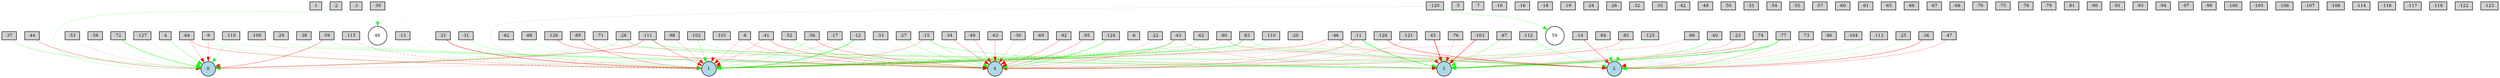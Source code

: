 digraph {
	node [fontsize=9 height=0.2 shape=circle width=0.2]
	-1 [fillcolor=lightgray shape=box style=filled]
	-2 [fillcolor=lightgray shape=box style=filled]
	-3 [fillcolor=lightgray shape=box style=filled]
	-4 [fillcolor=lightgray shape=box style=filled]
	-5 [fillcolor=lightgray shape=box style=filled]
	-6 [fillcolor=lightgray shape=box style=filled]
	-7 [fillcolor=lightgray shape=box style=filled]
	-8 [fillcolor=lightgray shape=box style=filled]
	-9 [fillcolor=lightgray shape=box style=filled]
	-10 [fillcolor=lightgray shape=box style=filled]
	-11 [fillcolor=lightgray shape=box style=filled]
	-12 [fillcolor=lightgray shape=box style=filled]
	-13 [fillcolor=lightgray shape=box style=filled]
	-14 [fillcolor=lightgray shape=box style=filled]
	-15 [fillcolor=lightgray shape=box style=filled]
	-16 [fillcolor=lightgray shape=box style=filled]
	-17 [fillcolor=lightgray shape=box style=filled]
	-18 [fillcolor=lightgray shape=box style=filled]
	-19 [fillcolor=lightgray shape=box style=filled]
	-20 [fillcolor=lightgray shape=box style=filled]
	-21 [fillcolor=lightgray shape=box style=filled]
	-22 [fillcolor=lightgray shape=box style=filled]
	-23 [fillcolor=lightgray shape=box style=filled]
	-24 [fillcolor=lightgray shape=box style=filled]
	-25 [fillcolor=lightgray shape=box style=filled]
	-26 [fillcolor=lightgray shape=box style=filled]
	-27 [fillcolor=lightgray shape=box style=filled]
	-28 [fillcolor=lightgray shape=box style=filled]
	-29 [fillcolor=lightgray shape=box style=filled]
	-30 [fillcolor=lightgray shape=box style=filled]
	-31 [fillcolor=lightgray shape=box style=filled]
	-32 [fillcolor=lightgray shape=box style=filled]
	-33 [fillcolor=lightgray shape=box style=filled]
	-34 [fillcolor=lightgray shape=box style=filled]
	-35 [fillcolor=lightgray shape=box style=filled]
	-36 [fillcolor=lightgray shape=box style=filled]
	-37 [fillcolor=lightgray shape=box style=filled]
	-38 [fillcolor=lightgray shape=box style=filled]
	-39 [fillcolor=lightgray shape=box style=filled]
	-40 [fillcolor=lightgray shape=box style=filled]
	-41 [fillcolor=lightgray shape=box style=filled]
	-42 [fillcolor=lightgray shape=box style=filled]
	-43 [fillcolor=lightgray shape=box style=filled]
	-44 [fillcolor=lightgray shape=box style=filled]
	-45 [fillcolor=lightgray shape=box style=filled]
	-46 [fillcolor=lightgray shape=box style=filled]
	-47 [fillcolor=lightgray shape=box style=filled]
	-48 [fillcolor=lightgray shape=box style=filled]
	-49 [fillcolor=lightgray shape=box style=filled]
	-50 [fillcolor=lightgray shape=box style=filled]
	-51 [fillcolor=lightgray shape=box style=filled]
	-52 [fillcolor=lightgray shape=box style=filled]
	-53 [fillcolor=lightgray shape=box style=filled]
	-54 [fillcolor=lightgray shape=box style=filled]
	-55 [fillcolor=lightgray shape=box style=filled]
	-56 [fillcolor=lightgray shape=box style=filled]
	-57 [fillcolor=lightgray shape=box style=filled]
	-58 [fillcolor=lightgray shape=box style=filled]
	-59 [fillcolor=lightgray shape=box style=filled]
	-60 [fillcolor=lightgray shape=box style=filled]
	-61 [fillcolor=lightgray shape=box style=filled]
	-62 [fillcolor=lightgray shape=box style=filled]
	-63 [fillcolor=lightgray shape=box style=filled]
	-64 [fillcolor=lightgray shape=box style=filled]
	-65 [fillcolor=lightgray shape=box style=filled]
	-66 [fillcolor=lightgray shape=box style=filled]
	-67 [fillcolor=lightgray shape=box style=filled]
	-68 [fillcolor=lightgray shape=box style=filled]
	-69 [fillcolor=lightgray shape=box style=filled]
	-70 [fillcolor=lightgray shape=box style=filled]
	-71 [fillcolor=lightgray shape=box style=filled]
	-72 [fillcolor=lightgray shape=box style=filled]
	-73 [fillcolor=lightgray shape=box style=filled]
	-74 [fillcolor=lightgray shape=box style=filled]
	-75 [fillcolor=lightgray shape=box style=filled]
	-76 [fillcolor=lightgray shape=box style=filled]
	-77 [fillcolor=lightgray shape=box style=filled]
	-78 [fillcolor=lightgray shape=box style=filled]
	-79 [fillcolor=lightgray shape=box style=filled]
	-80 [fillcolor=lightgray shape=box style=filled]
	-81 [fillcolor=lightgray shape=box style=filled]
	-82 [fillcolor=lightgray shape=box style=filled]
	-83 [fillcolor=lightgray shape=box style=filled]
	-84 [fillcolor=lightgray shape=box style=filled]
	-85 [fillcolor=lightgray shape=box style=filled]
	-86 [fillcolor=lightgray shape=box style=filled]
	-87 [fillcolor=lightgray shape=box style=filled]
	-88 [fillcolor=lightgray shape=box style=filled]
	-89 [fillcolor=lightgray shape=box style=filled]
	-90 [fillcolor=lightgray shape=box style=filled]
	-91 [fillcolor=lightgray shape=box style=filled]
	-92 [fillcolor=lightgray shape=box style=filled]
	-93 [fillcolor=lightgray shape=box style=filled]
	-94 [fillcolor=lightgray shape=box style=filled]
	-95 [fillcolor=lightgray shape=box style=filled]
	-96 [fillcolor=lightgray shape=box style=filled]
	-97 [fillcolor=lightgray shape=box style=filled]
	-98 [fillcolor=lightgray shape=box style=filled]
	-99 [fillcolor=lightgray shape=box style=filled]
	-100 [fillcolor=lightgray shape=box style=filled]
	-101 [fillcolor=lightgray shape=box style=filled]
	-102 [fillcolor=lightgray shape=box style=filled]
	-103 [fillcolor=lightgray shape=box style=filled]
	-104 [fillcolor=lightgray shape=box style=filled]
	-105 [fillcolor=lightgray shape=box style=filled]
	-106 [fillcolor=lightgray shape=box style=filled]
	-107 [fillcolor=lightgray shape=box style=filled]
	-108 [fillcolor=lightgray shape=box style=filled]
	-109 [fillcolor=lightgray shape=box style=filled]
	-110 [fillcolor=lightgray shape=box style=filled]
	-111 [fillcolor=lightgray shape=box style=filled]
	-112 [fillcolor=lightgray shape=box style=filled]
	-113 [fillcolor=lightgray shape=box style=filled]
	-114 [fillcolor=lightgray shape=box style=filled]
	-115 [fillcolor=lightgray shape=box style=filled]
	-116 [fillcolor=lightgray shape=box style=filled]
	-117 [fillcolor=lightgray shape=box style=filled]
	-118 [fillcolor=lightgray shape=box style=filled]
	-119 [fillcolor=lightgray shape=box style=filled]
	-120 [fillcolor=lightgray shape=box style=filled]
	-121 [fillcolor=lightgray shape=box style=filled]
	-122 [fillcolor=lightgray shape=box style=filled]
	-123 [fillcolor=lightgray shape=box style=filled]
	-124 [fillcolor=lightgray shape=box style=filled]
	-125 [fillcolor=lightgray shape=box style=filled]
	-126 [fillcolor=lightgray shape=box style=filled]
	-127 [fillcolor=lightgray shape=box style=filled]
	-128 [fillcolor=lightgray shape=box style=filled]
	0 [fillcolor=lightblue style=filled]
	1 [fillcolor=lightblue style=filled]
	2 [fillcolor=lightblue style=filled]
	3 [fillcolor=lightblue style=filled]
	4 [fillcolor=lightblue style=filled]
	48 [fillcolor=white style=filled]
	59 [fillcolor=white style=filled]
	-14 -> 2 [color=red penwidth=0.5606573340062353 style=solid]
	-23 -> 3 [color=red penwidth=0.2187068769415415 style=solid]
	-112 -> 2 [color=green penwidth=0.4036350202018879 style=solid]
	-41 -> 1 [color=red penwidth=0.2572358201651047 style=solid]
	-13 -> 1 [color=green penwidth=0.12469524144830438 style=solid]
	-124 -> 4 [color=green penwidth=0.6733725270699343 style=solid]
	-103 -> 3 [color=red penwidth=0.7205956099094413 style=solid]
	-22 -> 4 [color=red penwidth=0.1761928343248398 style=solid]
	-72 -> 0 [color=green penwidth=0.7676261032421027 style=solid]
	-20 -> 2 [color=red penwidth=0.1378927212449345 style=solid]
	-46 -> 3 [color=green penwidth=0.2503746682658335 style=solid]
	-59 -> 4 [color=green penwidth=0.2616006483466774 style=solid]
	-74 -> 3 [color=red penwidth=0.4512827617024415 style=solid]
	-47 -> 2 [color=red penwidth=0.333751719538375 style=solid]
	-33 -> 4 [color=green penwidth=0.17123990361712355 style=solid]
	-15 -> 3 [color=green penwidth=0.4509996806526808 style=solid]
	-27 -> 4 [color=green penwidth=0.36693411058868464 style=solid]
	-14 -> 4 [color=green penwidth=0.24776980461306183 style=solid]
	-83 -> 2 [color=green penwidth=0.3755311314311258 style=solid]
	-37 -> 0 [color=green penwidth=0.3971693975001698 style=solid]
	-56 -> 4 [color=red penwidth=0.47468214802839137 style=solid]
	-103 -> 1 [color=red penwidth=0.1698715938645456 style=solid]
	-69 -> 4 [color=red penwidth=0.5679309417045826 style=dotted]
	-119 -> 4 [color=green penwidth=0.1704757127172437 style=solid]
	-98 -> 1 [color=red penwidth=0.24513448835703142 style=solid]
	-101 -> 4 [color=red penwidth=0.13111077756155157 style=solid]
	-112 -> 4 [color=red penwidth=0.10030727668435481 style=solid]
	-56 -> 1 [color=green penwidth=0.3883016845238103 style=solid]
	-103 -> 2 [color=green penwidth=0.3132824666334124 style=dotted]
	-73 -> 2 [color=red penwidth=0.4903237426349444 style=dotted]
	-126 -> 0 [color=green penwidth=0.10900874374465906 style=solid]
	-85 -> 4 [color=red penwidth=0.37678690596629105 style=solid]
	-76 -> 3 [color=red penwidth=0.23951544832598534 style=solid]
	-23 -> 2 [color=red penwidth=0.39598897566325175 style=dotted]
	-31 -> 1 [color=green penwidth=0.3318303325420541 style=solid]
	-71 -> 3 [color=red penwidth=0.18653314582694752 style=solid]
	-84 -> 4 [color=green penwidth=0.25689515914730465 style=solid]
	-30 -> 4 [color=red penwidth=0.20487278534569547 style=solid]
	-8 -> 1 [color=red penwidth=0.28165476332464523 style=solid]
	-92 -> 4 [color=red penwidth=0.42110725219452183 style=solid]
	-121 -> 4 [color=red penwidth=0.21937319345285522 style=solid]
	-111 -> 1 [color=red penwidth=0.47296299890497795 style=solid]
	-110 -> 1 [color=green penwidth=0.3182901674331293 style=solid]
	-39 -> 1 [color=green penwidth=0.3168083458803931 style=dotted]
	-46 -> 2 [color=red penwidth=0.3258932608009933 style=solid]
	-86 -> 2 [color=red penwidth=0.18406197147272754 style=solid]
	-15 -> 1 [color=red penwidth=0.3496105463366177 style=solid]
	-64 -> 0 [color=red penwidth=0.32595971188706435 style=solid]
	-62 -> 2 [color=green penwidth=0.5765213874360755 style=dotted]
	-83 -> 1 [color=green penwidth=0.8510109134321469 style=solid]
	-85 -> 2 [color=green penwidth=0.2590795233698813 style=solid]
	-110 -> 2 [color=green penwidth=0.3976018536251382 style=dotted]
	-64 -> 1 [color=red penwidth=0.40945422228465456 style=solid]
	-62 -> 1 [color=green penwidth=0.4072829223817418 style=solid]
	-46 -> 4 [color=red penwidth=0.15128371635634338 style=solid]
	-104 -> 2 [color=green penwidth=0.2020300440419726 style=solid]
	-29 -> 0 [color=red penwidth=0.12445182100743107 style=dotted]
	-38 -> 4 [color=green penwidth=0.20574053572534878 style=solid]
	-11 -> 4 [color=red penwidth=0.37874402261431717 style=solid]
	-96 -> 4 [color=red penwidth=0.21100747119287983 style=solid]
	-40 -> 3 [color=green penwidth=0.500916125989416 style=solid]
	-111 -> 2 [color=green penwidth=0.4840708666876896 style=solid]
	-88 -> 1 [color=green penwidth=0.17919805945275608 style=solid]
	-9 -> 0 [color=red penwidth=0.30764176239539887 style=solid]
	-119 -> 0 [color=green penwidth=0.24510224523307672 style=solid]
	-59 -> 0 [color=red penwidth=0.5332661572298097 style=solid]
	-113 -> 2 [color=green penwidth=0.29285715605466667 style=solid]
	-43 -> 4 [color=red penwidth=0.27258420097917935 style=solid]
	-8 -> 4 [color=red penwidth=0.34341190640490005 style=solid]
	-58 -> 0 [color=green penwidth=0.10650106991255087 style=solid]
	-87 -> 3 [color=green penwidth=0.40629010476390826 style=solid]
	-102 -> 4 [color=green penwidth=0.15233730642102908 style=solid]
	-9 -> 1 [color=green penwidth=0.21525126045145407 style=solid]
	-63 -> 4 [color=red penwidth=0.40918131359797705 style=solid]
	-120 -> 4 [color=green penwidth=0.22058900432086642 style=dotted]
	-43 -> 3 [color=red penwidth=0.23551791390319943 style=solid]
	-29 -> 4 [color=green penwidth=0.23766943169232416 style=solid]
	-111 -> 0 [color=red penwidth=0.55235340571265 style=solid]
	-121 -> 3 [color=red penwidth=0.11991952796803747 style=solid]
	-127 -> 0 [color=green penwidth=0.17317517091657406 style=solid]
	-125 -> 3 [color=green penwidth=0.15425577105184762 style=solid]
	-25 -> 2 [color=green penwidth=0.24138753848264555 style=solid]
	-17 -> 4 [color=red penwidth=0.11048813218193443 style=solid]
	-12 -> 1 [color=green penwidth=0.9889929356697947 style=solid]
	-20 -> 1 [color=red penwidth=0.13996445478374758 style=solid]
	-80 -> 1 [color=red penwidth=0.582950930506667 style=dotted]
	-34 -> 4 [color=red penwidth=0.4425868777416464 style=solid]
	-17 -> 0 [color=red penwidth=0.19214037109742 style=solid]
	-44 -> 0 [color=red penwidth=0.46137418422550835 style=solid]
	-109 -> 1 [color=red penwidth=0.13183097304127872 style=solid]
	-102 -> 1 [color=green penwidth=0.36736478847434084 style=solid]
	-12 -> 3 [color=green penwidth=0.14678002315007116 style=solid]
	-28 -> 3 [color=green penwidth=0.5362357348307525 style=solid]
	-115 -> 1 [color=red penwidth=0.7291539044180438 style=dotted]
	-45 -> 3 [color=red penwidth=1.0230276269789875 style=solid]
	-128 -> 2 [color=red penwidth=0.6435356116933156 style=solid]
	-126 -> 4 [color=red penwidth=0.5038881798587538 style=solid]
	-52 -> 1 [color=red penwidth=0.11851784345512185 style=solid]
	-89 -> 1 [color=red penwidth=0.4274079554469664 style=solid]
	-4 -> 0 [color=green penwidth=0.41978477388457414 style=solid]
	-15 -> 4 [color=green penwidth=0.30752081724377556 style=solid]
	-43 -> 1 [color=green penwidth=0.6880224696783018 style=solid]
	-120 -> 3 [color=green penwidth=0.1153851683472633 style=dotted]
	-101 -> 1 [color=red penwidth=0.13517206013914798 style=dotted]
	-84 -> 2 [color=green penwidth=0.22696628781752148 style=solid]
	-6 -> 4 [color=green penwidth=0.16010065412763166 style=solid]
	-11 -> 3 [color=green penwidth=0.99778894265371 style=solid]
	-53 -> 0 [color=red penwidth=0.17119565767281253 style=solid]
	-36 -> 2 [color=red penwidth=0.6061658904165619 style=solid]
	-17 -> 3 [color=green penwidth=0.1611705744813883 style=solid]
	-120 -> 1 [color=red penwidth=0.10185338611802454 style=solid]
	-128 -> 1 [color=green penwidth=0.2904563608014992 style=solid]
	-82 -> 1 [color=green penwidth=0.1344756411212052 style=solid]
	-80 -> 2 [color=red penwidth=0.35900866312301416 style=solid]
	-96 -> 2 [color=red penwidth=0.4059661709976434 style=dotted]
	-38 -> 0 [color=green penwidth=0.1518407027318418 style=dotted]
	-49 -> 4 [color=red penwidth=0.35862452091625996 style=solid]
	-71 -> 0 [color=red penwidth=0.12064385674654715 style=solid]
	-77 -> 3 [color=green penwidth=1.0237884619853914 style=solid]
	-77 -> 2 [color=green penwidth=0.47859514802396874 style=solid]
	-52 -> 4 [color=green penwidth=0.3690579526899229 style=solid]
	-21 -> 1 [color=red penwidth=0.7759801064098631 style=solid]
	-28 -> 0 [color=green penwidth=0.343788156694136 style=solid]
	-74 -> 2 [color=red penwidth=0.2019479811219339 style=solid]
	-41 -> 4 [color=red penwidth=0.4773121032751312 style=solid]
	-46 -> 1 [color=red penwidth=0.42127426522884903 style=solid]
	-95 -> 4 [color=red penwidth=0.42346194872371723 style=solid]
	-39 -> 48 [color=green penwidth=0.18462624365992358 style=solid]
	48 -> 1 [color=green penwidth=0.1256694832788284 style=solid]
	-39 -> 0 [color=green penwidth=0.23225083287701276 style=solid]
	-120 -> 59 [color=green penwidth=0.30000000000000004 style=solid]
	59 -> 3 [color=green penwidth=0.22677878392231504 style=solid]
}
